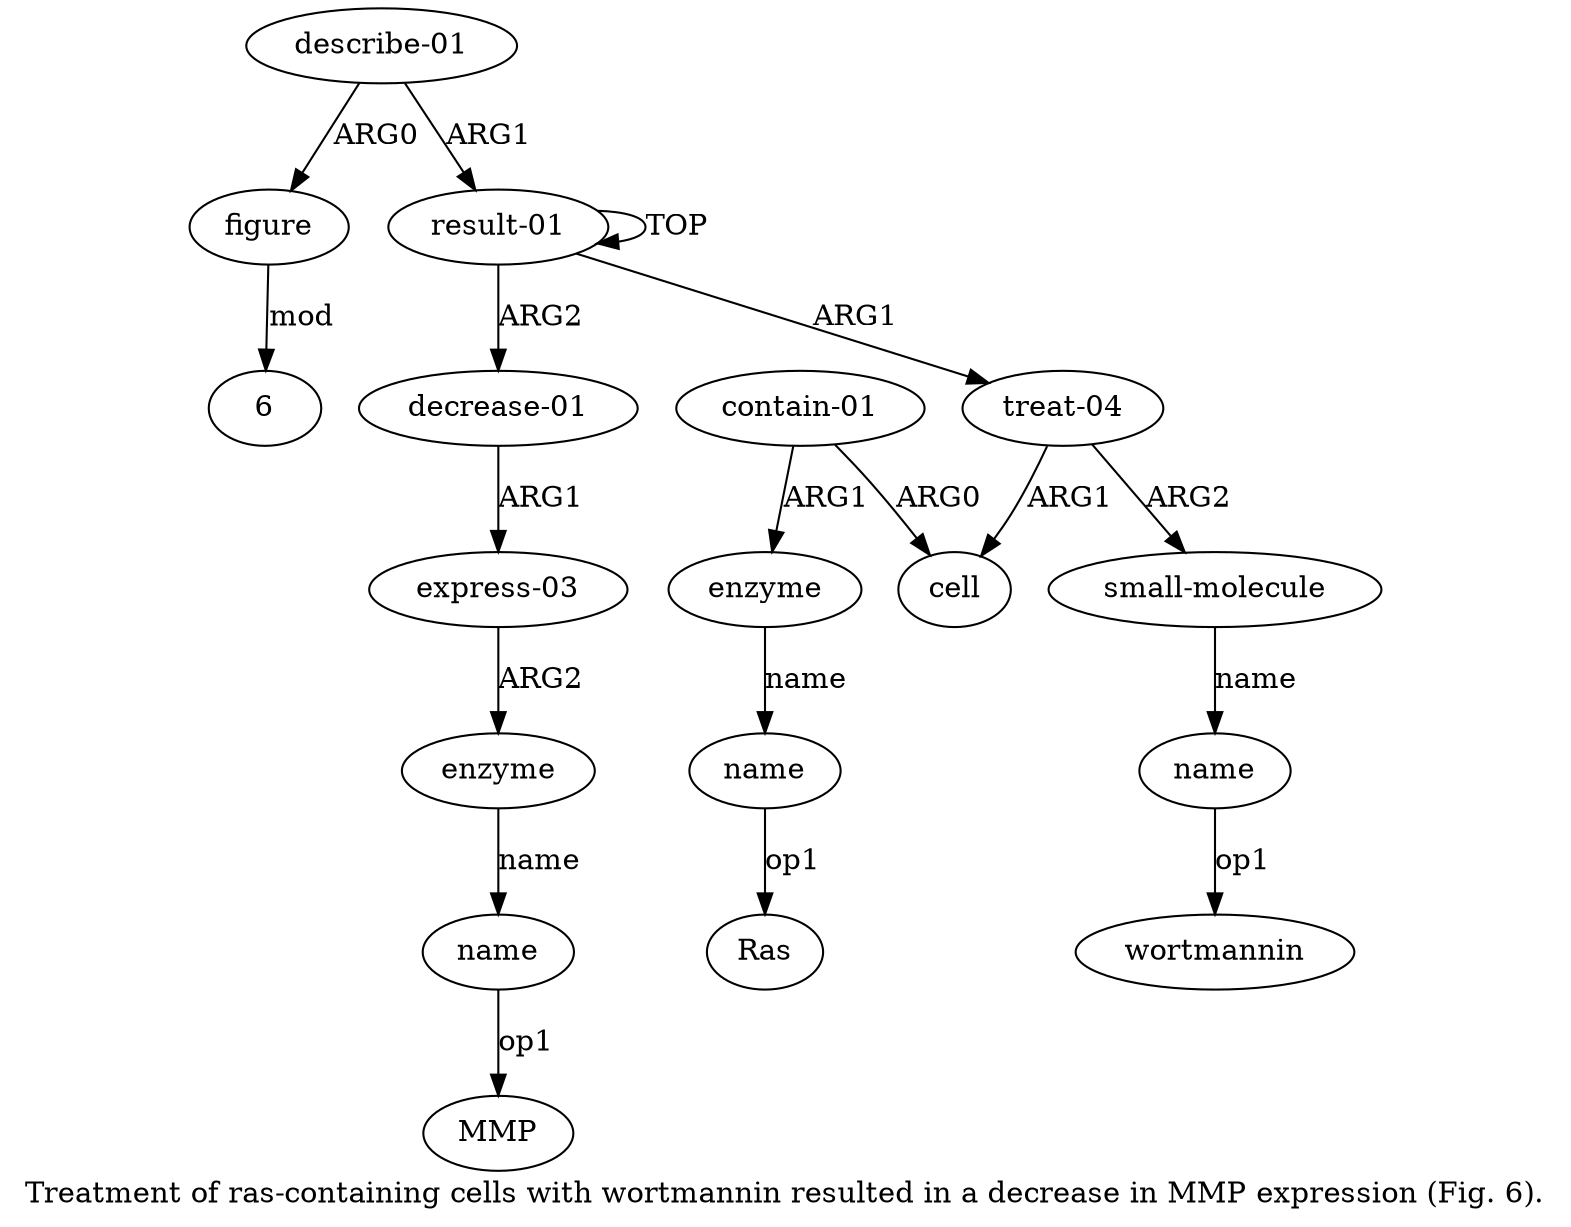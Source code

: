 digraph  {
	graph [label="Treatment of ras-containing cells with wortmannin resulted in a decrease in MMP expression (Fig. 6)."];
	node [label="\N"];
	"a5 Ras"	 [color=black,
		gold_ind=-1,
		gold_label=Ras,
		label=Ras,
		test_ind=-1,
		test_label=Ras];
	a11	 [color=black,
		gold_ind=11,
		gold_label=name,
		label=name,
		test_ind=11,
		test_label=name];
	"a11 MMP"	 [color=black,
		gold_ind=-1,
		gold_label=MMP,
		label=MMP,
		test_ind=-1,
		test_label=MMP];
	a11 -> "a11 MMP" [key=0,
	color=black,
	gold_label=op1,
	label=op1,
	test_label=op1];
a10 [color=black,
	gold_ind=10,
	gold_label=enzyme,
	label=enzyme,
	test_ind=10,
	test_label=enzyme];
a10 -> a11 [key=0,
color=black,
gold_label=name,
label=name,
test_label=name];
a13 [color=black,
gold_ind=13,
gold_label=figure,
label=figure,
test_ind=13,
test_label=figure];
"a13 6" [color=black,
gold_ind=-1,
gold_label=6,
label=6,
test_ind=-1,
test_label=6];
a13 -> "a13 6" [key=0,
color=black,
gold_label=mod,
label=mod,
test_label=mod];
a12 [color=black,
gold_ind=12,
gold_label="describe-01",
label="describe-01",
test_ind=12,
test_label="describe-01"];
a12 -> a13 [key=0,
color=black,
gold_label=ARG0,
label=ARG0,
test_label=ARG0];
a0 [color=black,
gold_ind=0,
gold_label="result-01",
label="result-01",
test_ind=0,
test_label="result-01"];
a12 -> a0 [key=0,
color=black,
gold_label=ARG1,
label=ARG1,
test_label=ARG1];
"a7 wortmannin" [color=black,
gold_ind=-1,
gold_label=wortmannin,
label=wortmannin,
test_ind=-1,
test_label=wortmannin];
a1 [color=black,
gold_ind=1,
gold_label="treat-04",
label="treat-04",
test_ind=1,
test_label="treat-04"];
a2 [color=black,
gold_ind=2,
gold_label=cell,
label=cell,
test_ind=2,
test_label=cell];
a1 -> a2 [key=0,
color=black,
gold_label=ARG1,
label=ARG1,
test_label=ARG1];
a6 [color=black,
gold_ind=6,
gold_label="small-molecule",
label="small-molecule",
test_ind=6,
test_label="small-molecule"];
a1 -> a6 [key=0,
color=black,
gold_label=ARG2,
label=ARG2,
test_label=ARG2];
a0 -> a1 [key=0,
color=black,
gold_label=ARG1,
label=ARG1,
test_label=ARG1];
a0 -> a0 [key=0,
color=black,
gold_label=TOP,
label=TOP,
test_label=TOP];
a8 [color=black,
gold_ind=8,
gold_label="decrease-01",
label="decrease-01",
test_ind=8,
test_label="decrease-01"];
a0 -> a8 [key=0,
color=black,
gold_label=ARG2,
label=ARG2,
test_label=ARG2];
a3 [color=black,
gold_ind=3,
gold_label="contain-01",
label="contain-01",
test_ind=3,
test_label="contain-01"];
a3 -> a2 [key=0,
color=black,
gold_label=ARG0,
label=ARG0,
test_label=ARG0];
a4 [color=black,
gold_ind=4,
gold_label=enzyme,
label=enzyme,
test_ind=4,
test_label=enzyme];
a3 -> a4 [key=0,
color=black,
gold_label=ARG1,
label=ARG1,
test_label=ARG1];
a5 [color=black,
gold_ind=5,
gold_label=name,
label=name,
test_ind=5,
test_label=name];
a5 -> "a5 Ras" [key=0,
color=black,
gold_label=op1,
label=op1,
test_label=op1];
a4 -> a5 [key=0,
color=black,
gold_label=name,
label=name,
test_label=name];
a7 [color=black,
gold_ind=7,
gold_label=name,
label=name,
test_ind=7,
test_label=name];
a7 -> "a7 wortmannin" [key=0,
color=black,
gold_label=op1,
label=op1,
test_label=op1];
a6 -> a7 [key=0,
color=black,
gold_label=name,
label=name,
test_label=name];
a9 [color=black,
gold_ind=9,
gold_label="express-03",
label="express-03",
test_ind=9,
test_label="express-03"];
a9 -> a10 [key=0,
color=black,
gold_label=ARG2,
label=ARG2,
test_label=ARG2];
a8 -> a9 [key=0,
color=black,
gold_label=ARG1,
label=ARG1,
test_label=ARG1];
}
